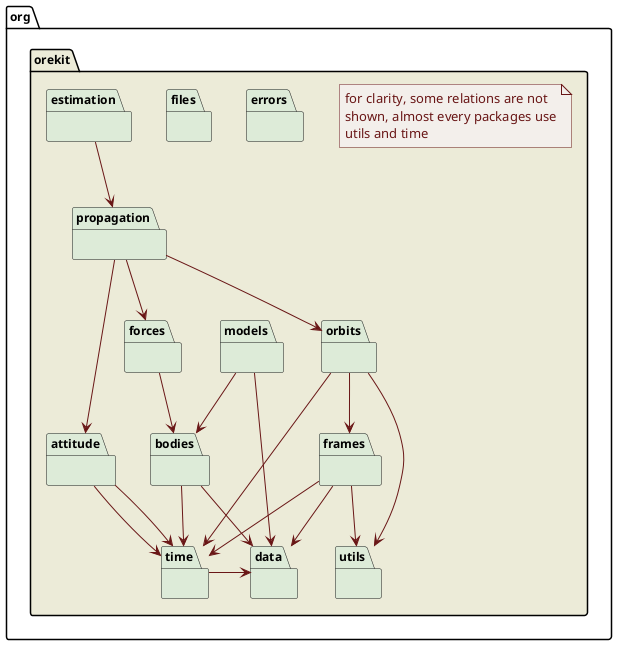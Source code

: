 ' Copyright 2002-2018 CS Systèmes d'Information
' Licensed to CS Systèmes d'Information (CS) under one or more
' contributor license agreements.  See the NOTICE file distributed with
' this work for additional information regarding copyright ownership.
' CS licenses this file to You under the Apache License, Version 2.0
' (the "License"); you may not use this file except in compliance with
' the License.  You may obtain a copy of the License at
'
'   http://www.apache.org/licenses/LICENSE-2.0
'
' Unless required by applicable law or agreed to in writing, software
' distributed under the License is distributed on an "AS IS" BASIS,
' WITHOUT WARRANTIES OR CONDITIONS OF ANY KIND, either express or implied.
' See the License for the specific language governing permissions and
' limitations under the License.
 
@startuml

  skinparam svek                  true
  skinparam ClassBackgroundColor  #F3EFEB/CCC9C5
  skinparam ClassArrowColor       #691616
  skinparam ClassBorderColor      #691616
  skinparam NoteBackgroundColor   #F3EFEB
  skinparam NoteBorderColor       #691616
  skinparam NoteFontColor         #691616
  skinparam ClassFontSize         11
  skinparam PackageFontSize       12

  package org.orekit #ECEBD8 {

    package attitude #DDEBD8 {
    }
    package bodies #DDEBD8 {
    }
    package data #DDEBD8 {
    }
    package errors #DDEBD8 {
    }
    package files #DDEBD8 {
    }
    package forces #DDEBD8 {
    }
    package frames #DDEBD8 {
    }
    package orbits #DDEBD8 {
    }
    package propagation #DDEBD8 {
    }
    package estimation #DDEBD8 {
    }
    package time #DDEBD8 {
    }
    package utils #DDEBD8 {
    }
    package models #DDEBD8 {
    }

    estimation  -->      propagation
    propagation -->      attitude
    propagation -->      forces
    forces      -->      bodies
    propagation -->      orbits
    orbits      -->      frames
    attitude    -->      time
    orbits      -->      time
    attitude    -->      time
    frames      -->      time
    bodies      -->      time
    bodies      -->      data
    models      -->      bodies
    models      -->      data
    frames      -->      data
    time        -right-> data
    frames      -->      utils
    orbits      -->      utils

    note as N1
      for clarity, some relations are not
      shown, almost every packages use
      utils and time
    end note

  }

@enduml
